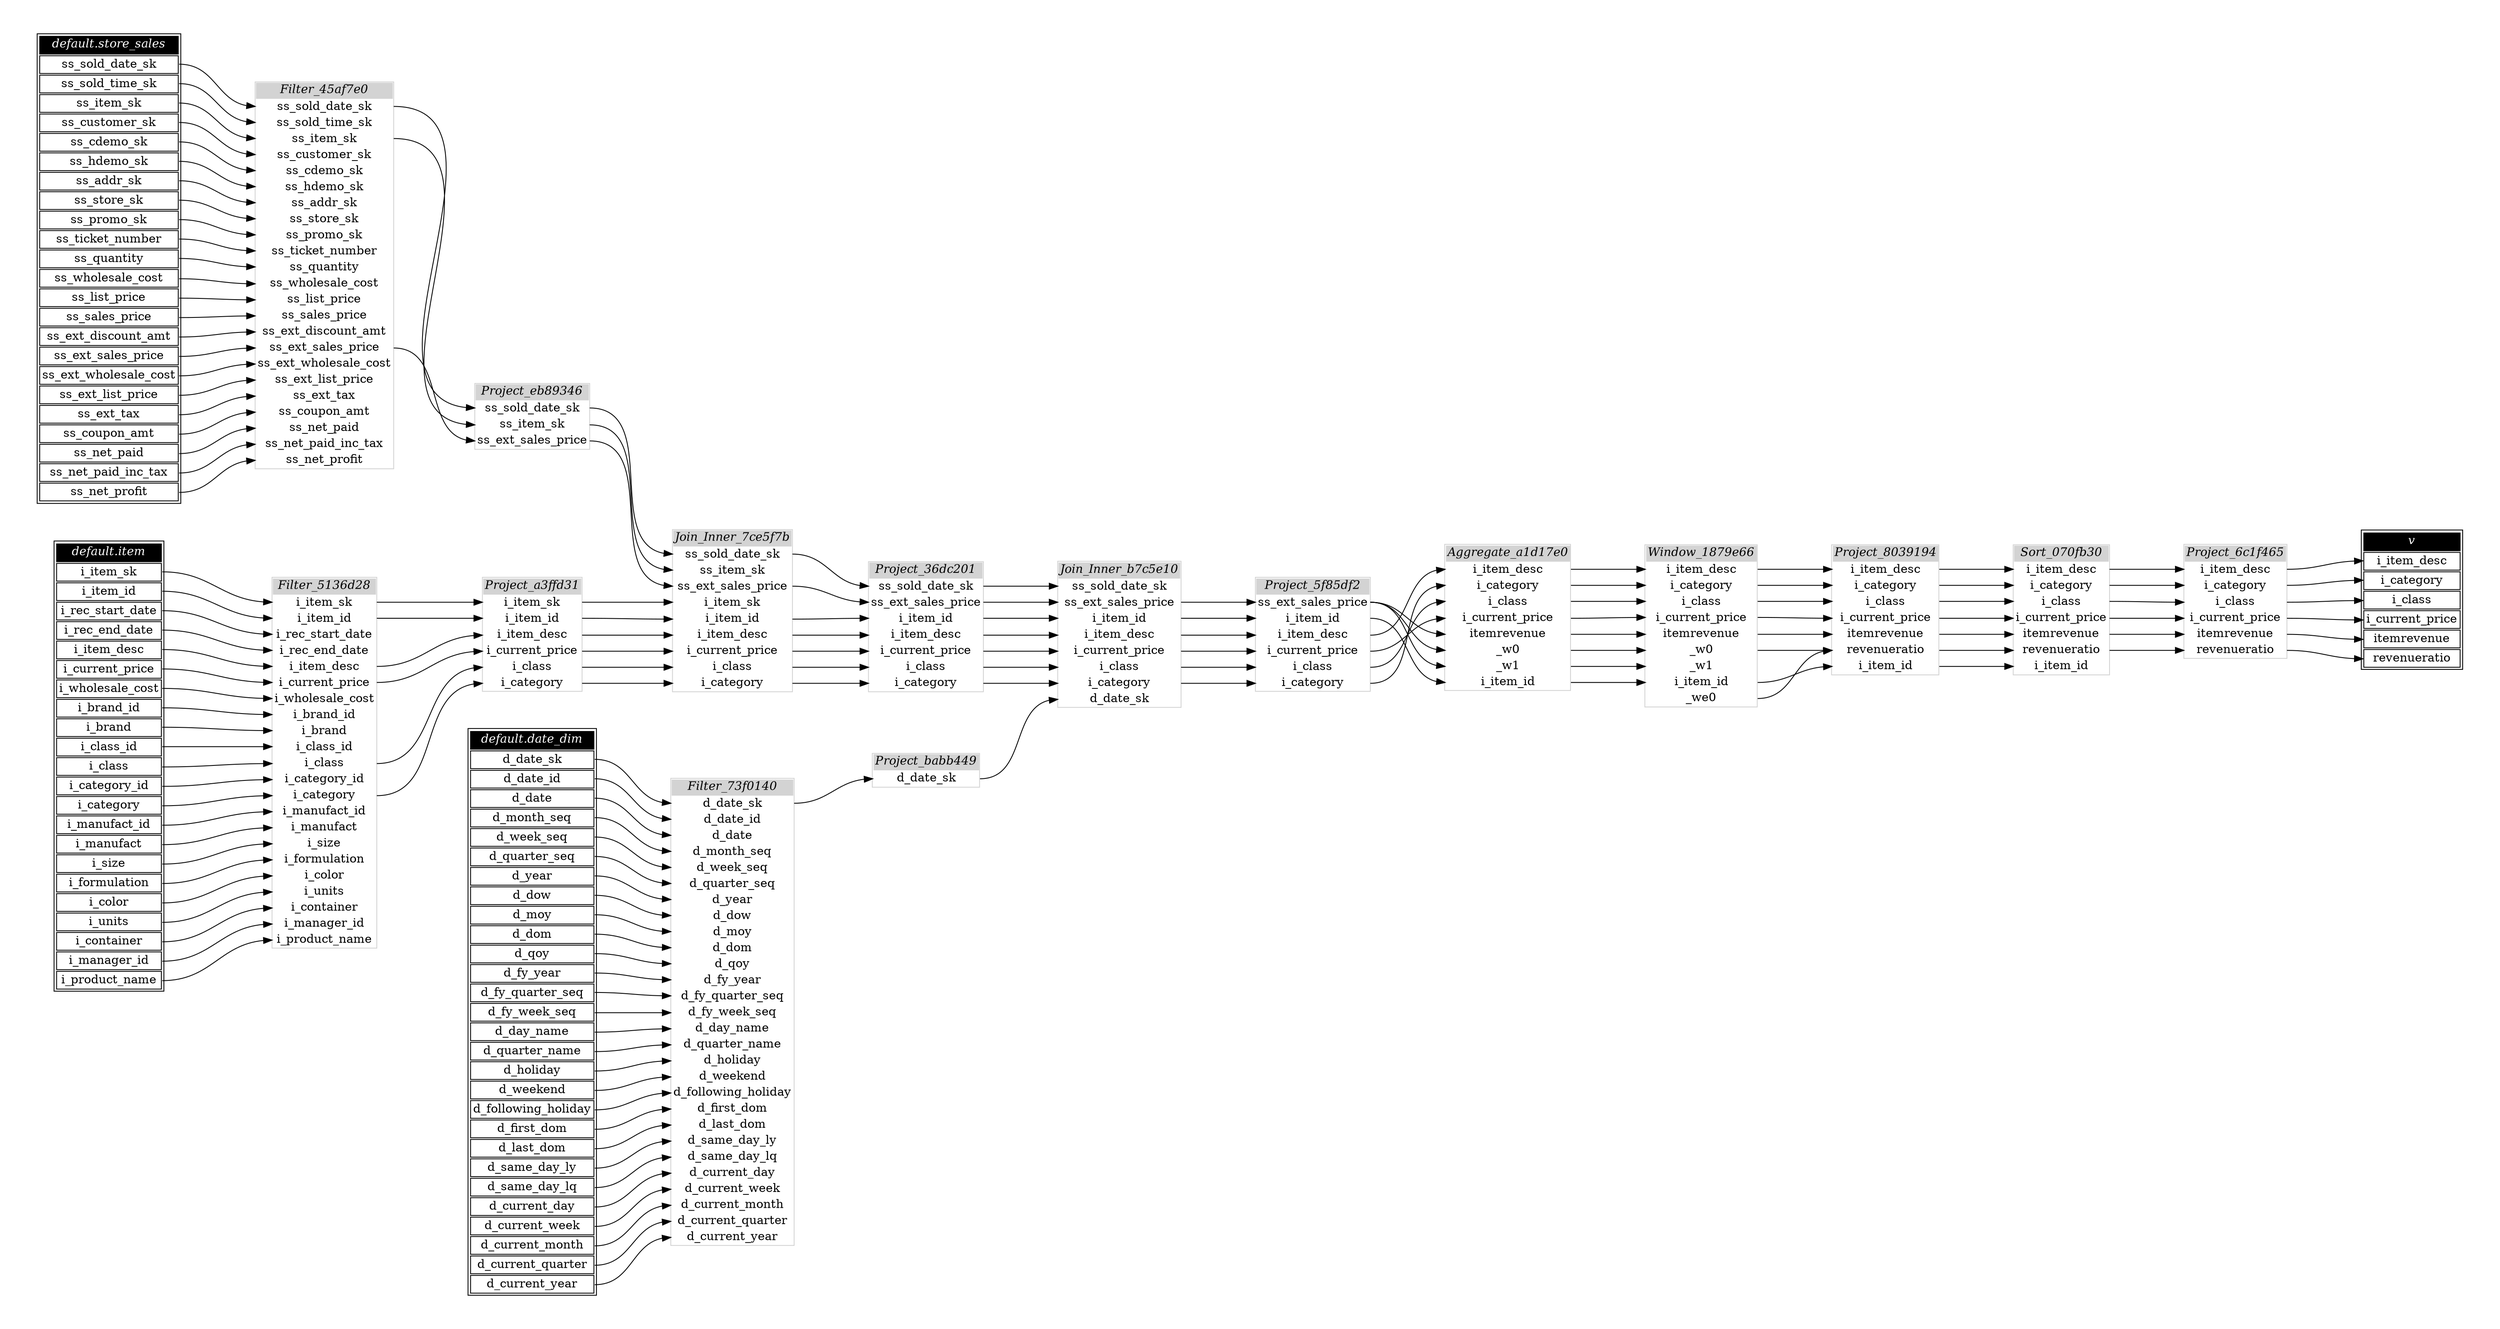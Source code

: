 // Automatically generated by TPCDSFlowTestSuite


digraph {
  graph [pad="0.5" nodesep="0.5" ranksep="1" fontname="Helvetica" rankdir=LR];
  node [shape=plaintext]

  
"Aggregate_a1d17e0" [label=<
<table color="lightgray" border="1" cellborder="0" cellspacing="0">
  <tr><td bgcolor="lightgray" port="nodeName"><i>Aggregate_a1d17e0</i></td></tr>
  <tr><td port="0">i_item_desc</td></tr>
<tr><td port="1">i_category</td></tr>
<tr><td port="2">i_class</td></tr>
<tr><td port="3">i_current_price</td></tr>
<tr><td port="4">itemrevenue</td></tr>
<tr><td port="5">_w0</td></tr>
<tr><td port="6">_w1</td></tr>
<tr><td port="7">i_item_id</td></tr>
</table>>];
     

"Filter_45af7e0" [label=<
<table color="lightgray" border="1" cellborder="0" cellspacing="0">
  <tr><td bgcolor="lightgray" port="nodeName"><i>Filter_45af7e0</i></td></tr>
  <tr><td port="0">ss_sold_date_sk</td></tr>
<tr><td port="1">ss_sold_time_sk</td></tr>
<tr><td port="2">ss_item_sk</td></tr>
<tr><td port="3">ss_customer_sk</td></tr>
<tr><td port="4">ss_cdemo_sk</td></tr>
<tr><td port="5">ss_hdemo_sk</td></tr>
<tr><td port="6">ss_addr_sk</td></tr>
<tr><td port="7">ss_store_sk</td></tr>
<tr><td port="8">ss_promo_sk</td></tr>
<tr><td port="9">ss_ticket_number</td></tr>
<tr><td port="10">ss_quantity</td></tr>
<tr><td port="11">ss_wholesale_cost</td></tr>
<tr><td port="12">ss_list_price</td></tr>
<tr><td port="13">ss_sales_price</td></tr>
<tr><td port="14">ss_ext_discount_amt</td></tr>
<tr><td port="15">ss_ext_sales_price</td></tr>
<tr><td port="16">ss_ext_wholesale_cost</td></tr>
<tr><td port="17">ss_ext_list_price</td></tr>
<tr><td port="18">ss_ext_tax</td></tr>
<tr><td port="19">ss_coupon_amt</td></tr>
<tr><td port="20">ss_net_paid</td></tr>
<tr><td port="21">ss_net_paid_inc_tax</td></tr>
<tr><td port="22">ss_net_profit</td></tr>
</table>>];
     

"Filter_5136d28" [label=<
<table color="lightgray" border="1" cellborder="0" cellspacing="0">
  <tr><td bgcolor="lightgray" port="nodeName"><i>Filter_5136d28</i></td></tr>
  <tr><td port="0">i_item_sk</td></tr>
<tr><td port="1">i_item_id</td></tr>
<tr><td port="2">i_rec_start_date</td></tr>
<tr><td port="3">i_rec_end_date</td></tr>
<tr><td port="4">i_item_desc</td></tr>
<tr><td port="5">i_current_price</td></tr>
<tr><td port="6">i_wholesale_cost</td></tr>
<tr><td port="7">i_brand_id</td></tr>
<tr><td port="8">i_brand</td></tr>
<tr><td port="9">i_class_id</td></tr>
<tr><td port="10">i_class</td></tr>
<tr><td port="11">i_category_id</td></tr>
<tr><td port="12">i_category</td></tr>
<tr><td port="13">i_manufact_id</td></tr>
<tr><td port="14">i_manufact</td></tr>
<tr><td port="15">i_size</td></tr>
<tr><td port="16">i_formulation</td></tr>
<tr><td port="17">i_color</td></tr>
<tr><td port="18">i_units</td></tr>
<tr><td port="19">i_container</td></tr>
<tr><td port="20">i_manager_id</td></tr>
<tr><td port="21">i_product_name</td></tr>
</table>>];
     

"Filter_73f0140" [label=<
<table color="lightgray" border="1" cellborder="0" cellspacing="0">
  <tr><td bgcolor="lightgray" port="nodeName"><i>Filter_73f0140</i></td></tr>
  <tr><td port="0">d_date_sk</td></tr>
<tr><td port="1">d_date_id</td></tr>
<tr><td port="2">d_date</td></tr>
<tr><td port="3">d_month_seq</td></tr>
<tr><td port="4">d_week_seq</td></tr>
<tr><td port="5">d_quarter_seq</td></tr>
<tr><td port="6">d_year</td></tr>
<tr><td port="7">d_dow</td></tr>
<tr><td port="8">d_moy</td></tr>
<tr><td port="9">d_dom</td></tr>
<tr><td port="10">d_qoy</td></tr>
<tr><td port="11">d_fy_year</td></tr>
<tr><td port="12">d_fy_quarter_seq</td></tr>
<tr><td port="13">d_fy_week_seq</td></tr>
<tr><td port="14">d_day_name</td></tr>
<tr><td port="15">d_quarter_name</td></tr>
<tr><td port="16">d_holiday</td></tr>
<tr><td port="17">d_weekend</td></tr>
<tr><td port="18">d_following_holiday</td></tr>
<tr><td port="19">d_first_dom</td></tr>
<tr><td port="20">d_last_dom</td></tr>
<tr><td port="21">d_same_day_ly</td></tr>
<tr><td port="22">d_same_day_lq</td></tr>
<tr><td port="23">d_current_day</td></tr>
<tr><td port="24">d_current_week</td></tr>
<tr><td port="25">d_current_month</td></tr>
<tr><td port="26">d_current_quarter</td></tr>
<tr><td port="27">d_current_year</td></tr>
</table>>];
     

"Join_Inner_7ce5f7b" [label=<
<table color="lightgray" border="1" cellborder="0" cellspacing="0">
  <tr><td bgcolor="lightgray" port="nodeName"><i>Join_Inner_7ce5f7b</i></td></tr>
  <tr><td port="0">ss_sold_date_sk</td></tr>
<tr><td port="1">ss_item_sk</td></tr>
<tr><td port="2">ss_ext_sales_price</td></tr>
<tr><td port="3">i_item_sk</td></tr>
<tr><td port="4">i_item_id</td></tr>
<tr><td port="5">i_item_desc</td></tr>
<tr><td port="6">i_current_price</td></tr>
<tr><td port="7">i_class</td></tr>
<tr><td port="8">i_category</td></tr>
</table>>];
     

"Join_Inner_b7c5e10" [label=<
<table color="lightgray" border="1" cellborder="0" cellspacing="0">
  <tr><td bgcolor="lightgray" port="nodeName"><i>Join_Inner_b7c5e10</i></td></tr>
  <tr><td port="0">ss_sold_date_sk</td></tr>
<tr><td port="1">ss_ext_sales_price</td></tr>
<tr><td port="2">i_item_id</td></tr>
<tr><td port="3">i_item_desc</td></tr>
<tr><td port="4">i_current_price</td></tr>
<tr><td port="5">i_class</td></tr>
<tr><td port="6">i_category</td></tr>
<tr><td port="7">d_date_sk</td></tr>
</table>>];
     

"Project_36dc201" [label=<
<table color="lightgray" border="1" cellborder="0" cellspacing="0">
  <tr><td bgcolor="lightgray" port="nodeName"><i>Project_36dc201</i></td></tr>
  <tr><td port="0">ss_sold_date_sk</td></tr>
<tr><td port="1">ss_ext_sales_price</td></tr>
<tr><td port="2">i_item_id</td></tr>
<tr><td port="3">i_item_desc</td></tr>
<tr><td port="4">i_current_price</td></tr>
<tr><td port="5">i_class</td></tr>
<tr><td port="6">i_category</td></tr>
</table>>];
     

"Project_5f85df2" [label=<
<table color="lightgray" border="1" cellborder="0" cellspacing="0">
  <tr><td bgcolor="lightgray" port="nodeName"><i>Project_5f85df2</i></td></tr>
  <tr><td port="0">ss_ext_sales_price</td></tr>
<tr><td port="1">i_item_id</td></tr>
<tr><td port="2">i_item_desc</td></tr>
<tr><td port="3">i_current_price</td></tr>
<tr><td port="4">i_class</td></tr>
<tr><td port="5">i_category</td></tr>
</table>>];
     

"Project_6c1f465" [label=<
<table color="lightgray" border="1" cellborder="0" cellspacing="0">
  <tr><td bgcolor="lightgray" port="nodeName"><i>Project_6c1f465</i></td></tr>
  <tr><td port="0">i_item_desc</td></tr>
<tr><td port="1">i_category</td></tr>
<tr><td port="2">i_class</td></tr>
<tr><td port="3">i_current_price</td></tr>
<tr><td port="4">itemrevenue</td></tr>
<tr><td port="5">revenueratio</td></tr>
</table>>];
     

"Project_8039194" [label=<
<table color="lightgray" border="1" cellborder="0" cellspacing="0">
  <tr><td bgcolor="lightgray" port="nodeName"><i>Project_8039194</i></td></tr>
  <tr><td port="0">i_item_desc</td></tr>
<tr><td port="1">i_category</td></tr>
<tr><td port="2">i_class</td></tr>
<tr><td port="3">i_current_price</td></tr>
<tr><td port="4">itemrevenue</td></tr>
<tr><td port="5">revenueratio</td></tr>
<tr><td port="6">i_item_id</td></tr>
</table>>];
     

"Project_a3ffd31" [label=<
<table color="lightgray" border="1" cellborder="0" cellspacing="0">
  <tr><td bgcolor="lightgray" port="nodeName"><i>Project_a3ffd31</i></td></tr>
  <tr><td port="0">i_item_sk</td></tr>
<tr><td port="1">i_item_id</td></tr>
<tr><td port="2">i_item_desc</td></tr>
<tr><td port="3">i_current_price</td></tr>
<tr><td port="4">i_class</td></tr>
<tr><td port="5">i_category</td></tr>
</table>>];
     

"Project_babb449" [label=<
<table color="lightgray" border="1" cellborder="0" cellspacing="0">
  <tr><td bgcolor="lightgray" port="nodeName"><i>Project_babb449</i></td></tr>
  <tr><td port="0">d_date_sk</td></tr>
</table>>];
     

"Project_eb89346" [label=<
<table color="lightgray" border="1" cellborder="0" cellspacing="0">
  <tr><td bgcolor="lightgray" port="nodeName"><i>Project_eb89346</i></td></tr>
  <tr><td port="0">ss_sold_date_sk</td></tr>
<tr><td port="1">ss_item_sk</td></tr>
<tr><td port="2">ss_ext_sales_price</td></tr>
</table>>];
     

"Sort_070fb30" [label=<
<table color="lightgray" border="1" cellborder="0" cellspacing="0">
  <tr><td bgcolor="lightgray" port="nodeName"><i>Sort_070fb30</i></td></tr>
  <tr><td port="0">i_item_desc</td></tr>
<tr><td port="1">i_category</td></tr>
<tr><td port="2">i_class</td></tr>
<tr><td port="3">i_current_price</td></tr>
<tr><td port="4">itemrevenue</td></tr>
<tr><td port="5">revenueratio</td></tr>
<tr><td port="6">i_item_id</td></tr>
</table>>];
     

"Window_1879e66" [label=<
<table color="lightgray" border="1" cellborder="0" cellspacing="0">
  <tr><td bgcolor="lightgray" port="nodeName"><i>Window_1879e66</i></td></tr>
  <tr><td port="0">i_item_desc</td></tr>
<tr><td port="1">i_category</td></tr>
<tr><td port="2">i_class</td></tr>
<tr><td port="3">i_current_price</td></tr>
<tr><td port="4">itemrevenue</td></tr>
<tr><td port="5">_w0</td></tr>
<tr><td port="6">_w1</td></tr>
<tr><td port="7">i_item_id</td></tr>
<tr><td port="8">_we0</td></tr>
</table>>];
     

"default.date_dim" [color="black" label=<
<table>
  <tr><td bgcolor="black" port="nodeName"><i><font color="white">default.date_dim</font></i></td></tr>
  <tr><td port="0">d_date_sk</td></tr>
<tr><td port="1">d_date_id</td></tr>
<tr><td port="2">d_date</td></tr>
<tr><td port="3">d_month_seq</td></tr>
<tr><td port="4">d_week_seq</td></tr>
<tr><td port="5">d_quarter_seq</td></tr>
<tr><td port="6">d_year</td></tr>
<tr><td port="7">d_dow</td></tr>
<tr><td port="8">d_moy</td></tr>
<tr><td port="9">d_dom</td></tr>
<tr><td port="10">d_qoy</td></tr>
<tr><td port="11">d_fy_year</td></tr>
<tr><td port="12">d_fy_quarter_seq</td></tr>
<tr><td port="13">d_fy_week_seq</td></tr>
<tr><td port="14">d_day_name</td></tr>
<tr><td port="15">d_quarter_name</td></tr>
<tr><td port="16">d_holiday</td></tr>
<tr><td port="17">d_weekend</td></tr>
<tr><td port="18">d_following_holiday</td></tr>
<tr><td port="19">d_first_dom</td></tr>
<tr><td port="20">d_last_dom</td></tr>
<tr><td port="21">d_same_day_ly</td></tr>
<tr><td port="22">d_same_day_lq</td></tr>
<tr><td port="23">d_current_day</td></tr>
<tr><td port="24">d_current_week</td></tr>
<tr><td port="25">d_current_month</td></tr>
<tr><td port="26">d_current_quarter</td></tr>
<tr><td port="27">d_current_year</td></tr>
</table>>];
     

"default.item" [color="black" label=<
<table>
  <tr><td bgcolor="black" port="nodeName"><i><font color="white">default.item</font></i></td></tr>
  <tr><td port="0">i_item_sk</td></tr>
<tr><td port="1">i_item_id</td></tr>
<tr><td port="2">i_rec_start_date</td></tr>
<tr><td port="3">i_rec_end_date</td></tr>
<tr><td port="4">i_item_desc</td></tr>
<tr><td port="5">i_current_price</td></tr>
<tr><td port="6">i_wholesale_cost</td></tr>
<tr><td port="7">i_brand_id</td></tr>
<tr><td port="8">i_brand</td></tr>
<tr><td port="9">i_class_id</td></tr>
<tr><td port="10">i_class</td></tr>
<tr><td port="11">i_category_id</td></tr>
<tr><td port="12">i_category</td></tr>
<tr><td port="13">i_manufact_id</td></tr>
<tr><td port="14">i_manufact</td></tr>
<tr><td port="15">i_size</td></tr>
<tr><td port="16">i_formulation</td></tr>
<tr><td port="17">i_color</td></tr>
<tr><td port="18">i_units</td></tr>
<tr><td port="19">i_container</td></tr>
<tr><td port="20">i_manager_id</td></tr>
<tr><td port="21">i_product_name</td></tr>
</table>>];
     

"default.store_sales" [color="black" label=<
<table>
  <tr><td bgcolor="black" port="nodeName"><i><font color="white">default.store_sales</font></i></td></tr>
  <tr><td port="0">ss_sold_date_sk</td></tr>
<tr><td port="1">ss_sold_time_sk</td></tr>
<tr><td port="2">ss_item_sk</td></tr>
<tr><td port="3">ss_customer_sk</td></tr>
<tr><td port="4">ss_cdemo_sk</td></tr>
<tr><td port="5">ss_hdemo_sk</td></tr>
<tr><td port="6">ss_addr_sk</td></tr>
<tr><td port="7">ss_store_sk</td></tr>
<tr><td port="8">ss_promo_sk</td></tr>
<tr><td port="9">ss_ticket_number</td></tr>
<tr><td port="10">ss_quantity</td></tr>
<tr><td port="11">ss_wholesale_cost</td></tr>
<tr><td port="12">ss_list_price</td></tr>
<tr><td port="13">ss_sales_price</td></tr>
<tr><td port="14">ss_ext_discount_amt</td></tr>
<tr><td port="15">ss_ext_sales_price</td></tr>
<tr><td port="16">ss_ext_wholesale_cost</td></tr>
<tr><td port="17">ss_ext_list_price</td></tr>
<tr><td port="18">ss_ext_tax</td></tr>
<tr><td port="19">ss_coupon_amt</td></tr>
<tr><td port="20">ss_net_paid</td></tr>
<tr><td port="21">ss_net_paid_inc_tax</td></tr>
<tr><td port="22">ss_net_profit</td></tr>
</table>>];
     

"v" [color="black" label=<
<table>
  <tr><td bgcolor="black" port="nodeName"><i><font color="white">v</font></i></td></tr>
  <tr><td port="0">i_item_desc</td></tr>
<tr><td port="1">i_category</td></tr>
<tr><td port="2">i_class</td></tr>
<tr><td port="3">i_current_price</td></tr>
<tr><td port="4">itemrevenue</td></tr>
<tr><td port="5">revenueratio</td></tr>
</table>>];
     
  "Aggregate_a1d17e0":0 -> "Window_1879e66":0;
"Aggregate_a1d17e0":1 -> "Window_1879e66":1;
"Aggregate_a1d17e0":2 -> "Window_1879e66":2;
"Aggregate_a1d17e0":3 -> "Window_1879e66":3;
"Aggregate_a1d17e0":4 -> "Window_1879e66":4;
"Aggregate_a1d17e0":5 -> "Window_1879e66":5;
"Aggregate_a1d17e0":6 -> "Window_1879e66":6;
"Aggregate_a1d17e0":7 -> "Window_1879e66":7;
"Filter_45af7e0":0 -> "Project_eb89346":0;
"Filter_45af7e0":15 -> "Project_eb89346":2;
"Filter_45af7e0":2 -> "Project_eb89346":1;
"Filter_5136d28":0 -> "Project_a3ffd31":0;
"Filter_5136d28":1 -> "Project_a3ffd31":1;
"Filter_5136d28":10 -> "Project_a3ffd31":4;
"Filter_5136d28":12 -> "Project_a3ffd31":5;
"Filter_5136d28":4 -> "Project_a3ffd31":2;
"Filter_5136d28":5 -> "Project_a3ffd31":3;
"Filter_73f0140":0 -> "Project_babb449":0;
"Join_Inner_7ce5f7b":0 -> "Project_36dc201":0;
"Join_Inner_7ce5f7b":2 -> "Project_36dc201":1;
"Join_Inner_7ce5f7b":4 -> "Project_36dc201":2;
"Join_Inner_7ce5f7b":5 -> "Project_36dc201":3;
"Join_Inner_7ce5f7b":6 -> "Project_36dc201":4;
"Join_Inner_7ce5f7b":7 -> "Project_36dc201":5;
"Join_Inner_7ce5f7b":8 -> "Project_36dc201":6;
"Join_Inner_b7c5e10":1 -> "Project_5f85df2":0;
"Join_Inner_b7c5e10":2 -> "Project_5f85df2":1;
"Join_Inner_b7c5e10":3 -> "Project_5f85df2":2;
"Join_Inner_b7c5e10":4 -> "Project_5f85df2":3;
"Join_Inner_b7c5e10":5 -> "Project_5f85df2":4;
"Join_Inner_b7c5e10":6 -> "Project_5f85df2":5;
"Project_36dc201":0 -> "Join_Inner_b7c5e10":0;
"Project_36dc201":1 -> "Join_Inner_b7c5e10":1;
"Project_36dc201":2 -> "Join_Inner_b7c5e10":2;
"Project_36dc201":3 -> "Join_Inner_b7c5e10":3;
"Project_36dc201":4 -> "Join_Inner_b7c5e10":4;
"Project_36dc201":5 -> "Join_Inner_b7c5e10":5;
"Project_36dc201":6 -> "Join_Inner_b7c5e10":6;
"Project_5f85df2":0 -> "Aggregate_a1d17e0":4;
"Project_5f85df2":0 -> "Aggregate_a1d17e0":5;
"Project_5f85df2":0 -> "Aggregate_a1d17e0":6;
"Project_5f85df2":1 -> "Aggregate_a1d17e0":7;
"Project_5f85df2":2 -> "Aggregate_a1d17e0":0;
"Project_5f85df2":3 -> "Aggregate_a1d17e0":3;
"Project_5f85df2":4 -> "Aggregate_a1d17e0":2;
"Project_5f85df2":5 -> "Aggregate_a1d17e0":1;
"Project_6c1f465":0 -> "v":0;
"Project_6c1f465":1 -> "v":1;
"Project_6c1f465":2 -> "v":2;
"Project_6c1f465":3 -> "v":3;
"Project_6c1f465":4 -> "v":4;
"Project_6c1f465":5 -> "v":5;
"Project_8039194":0 -> "Sort_070fb30":0;
"Project_8039194":1 -> "Sort_070fb30":1;
"Project_8039194":2 -> "Sort_070fb30":2;
"Project_8039194":3 -> "Sort_070fb30":3;
"Project_8039194":4 -> "Sort_070fb30":4;
"Project_8039194":5 -> "Sort_070fb30":5;
"Project_8039194":6 -> "Sort_070fb30":6;
"Project_a3ffd31":0 -> "Join_Inner_7ce5f7b":3;
"Project_a3ffd31":1 -> "Join_Inner_7ce5f7b":4;
"Project_a3ffd31":2 -> "Join_Inner_7ce5f7b":5;
"Project_a3ffd31":3 -> "Join_Inner_7ce5f7b":6;
"Project_a3ffd31":4 -> "Join_Inner_7ce5f7b":7;
"Project_a3ffd31":5 -> "Join_Inner_7ce5f7b":8;
"Project_babb449":0 -> "Join_Inner_b7c5e10":7;
"Project_eb89346":0 -> "Join_Inner_7ce5f7b":0;
"Project_eb89346":1 -> "Join_Inner_7ce5f7b":1;
"Project_eb89346":2 -> "Join_Inner_7ce5f7b":2;
"Sort_070fb30":0 -> "Project_6c1f465":0;
"Sort_070fb30":1 -> "Project_6c1f465":1;
"Sort_070fb30":2 -> "Project_6c1f465":2;
"Sort_070fb30":3 -> "Project_6c1f465":3;
"Sort_070fb30":4 -> "Project_6c1f465":4;
"Sort_070fb30":5 -> "Project_6c1f465":5;
"Window_1879e66":0 -> "Project_8039194":0;
"Window_1879e66":1 -> "Project_8039194":1;
"Window_1879e66":2 -> "Project_8039194":2;
"Window_1879e66":3 -> "Project_8039194":3;
"Window_1879e66":4 -> "Project_8039194":4;
"Window_1879e66":5 -> "Project_8039194":5;
"Window_1879e66":7 -> "Project_8039194":6;
"Window_1879e66":8 -> "Project_8039194":5;
"default.date_dim":0 -> "Filter_73f0140":0;
"default.date_dim":1 -> "Filter_73f0140":1;
"default.date_dim":10 -> "Filter_73f0140":10;
"default.date_dim":11 -> "Filter_73f0140":11;
"default.date_dim":12 -> "Filter_73f0140":12;
"default.date_dim":13 -> "Filter_73f0140":13;
"default.date_dim":14 -> "Filter_73f0140":14;
"default.date_dim":15 -> "Filter_73f0140":15;
"default.date_dim":16 -> "Filter_73f0140":16;
"default.date_dim":17 -> "Filter_73f0140":17;
"default.date_dim":18 -> "Filter_73f0140":18;
"default.date_dim":19 -> "Filter_73f0140":19;
"default.date_dim":2 -> "Filter_73f0140":2;
"default.date_dim":20 -> "Filter_73f0140":20;
"default.date_dim":21 -> "Filter_73f0140":21;
"default.date_dim":22 -> "Filter_73f0140":22;
"default.date_dim":23 -> "Filter_73f0140":23;
"default.date_dim":24 -> "Filter_73f0140":24;
"default.date_dim":25 -> "Filter_73f0140":25;
"default.date_dim":26 -> "Filter_73f0140":26;
"default.date_dim":27 -> "Filter_73f0140":27;
"default.date_dim":3 -> "Filter_73f0140":3;
"default.date_dim":4 -> "Filter_73f0140":4;
"default.date_dim":5 -> "Filter_73f0140":5;
"default.date_dim":6 -> "Filter_73f0140":6;
"default.date_dim":7 -> "Filter_73f0140":7;
"default.date_dim":8 -> "Filter_73f0140":8;
"default.date_dim":9 -> "Filter_73f0140":9;
"default.item":0 -> "Filter_5136d28":0;
"default.item":1 -> "Filter_5136d28":1;
"default.item":10 -> "Filter_5136d28":10;
"default.item":11 -> "Filter_5136d28":11;
"default.item":12 -> "Filter_5136d28":12;
"default.item":13 -> "Filter_5136d28":13;
"default.item":14 -> "Filter_5136d28":14;
"default.item":15 -> "Filter_5136d28":15;
"default.item":16 -> "Filter_5136d28":16;
"default.item":17 -> "Filter_5136d28":17;
"default.item":18 -> "Filter_5136d28":18;
"default.item":19 -> "Filter_5136d28":19;
"default.item":2 -> "Filter_5136d28":2;
"default.item":20 -> "Filter_5136d28":20;
"default.item":21 -> "Filter_5136d28":21;
"default.item":3 -> "Filter_5136d28":3;
"default.item":4 -> "Filter_5136d28":4;
"default.item":5 -> "Filter_5136d28":5;
"default.item":6 -> "Filter_5136d28":6;
"default.item":7 -> "Filter_5136d28":7;
"default.item":8 -> "Filter_5136d28":8;
"default.item":9 -> "Filter_5136d28":9;
"default.store_sales":0 -> "Filter_45af7e0":0;
"default.store_sales":1 -> "Filter_45af7e0":1;
"default.store_sales":10 -> "Filter_45af7e0":10;
"default.store_sales":11 -> "Filter_45af7e0":11;
"default.store_sales":12 -> "Filter_45af7e0":12;
"default.store_sales":13 -> "Filter_45af7e0":13;
"default.store_sales":14 -> "Filter_45af7e0":14;
"default.store_sales":15 -> "Filter_45af7e0":15;
"default.store_sales":16 -> "Filter_45af7e0":16;
"default.store_sales":17 -> "Filter_45af7e0":17;
"default.store_sales":18 -> "Filter_45af7e0":18;
"default.store_sales":19 -> "Filter_45af7e0":19;
"default.store_sales":2 -> "Filter_45af7e0":2;
"default.store_sales":20 -> "Filter_45af7e0":20;
"default.store_sales":21 -> "Filter_45af7e0":21;
"default.store_sales":22 -> "Filter_45af7e0":22;
"default.store_sales":3 -> "Filter_45af7e0":3;
"default.store_sales":4 -> "Filter_45af7e0":4;
"default.store_sales":5 -> "Filter_45af7e0":5;
"default.store_sales":6 -> "Filter_45af7e0":6;
"default.store_sales":7 -> "Filter_45af7e0":7;
"default.store_sales":8 -> "Filter_45af7e0":8;
"default.store_sales":9 -> "Filter_45af7e0":9;
}
       